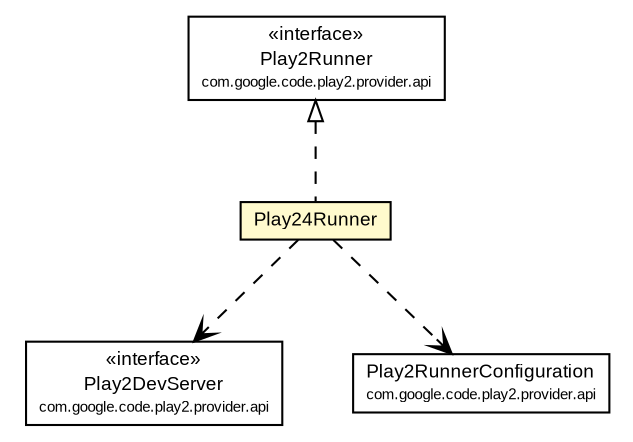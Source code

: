 #!/usr/local/bin/dot
#
# Class diagram 
# Generated by UMLGraph version R5_6-24-gf6e263 (http://www.umlgraph.org/)
#

digraph G {
	edge [fontname="arial",fontsize=10,labelfontname="arial",labelfontsize=10];
	node [fontname="arial",fontsize=10,shape=plaintext];
	nodesep=0.25;
	ranksep=0.5;
	// com.google.code.play2.provider.play24.Play24Runner
	c434 [label=<<table title="com.google.code.play2.provider.play24.Play24Runner" border="0" cellborder="1" cellspacing="0" cellpadding="2" port="p" bgcolor="lemonChiffon" href="./Play24Runner.html">
		<tr><td><table border="0" cellspacing="0" cellpadding="1">
<tr><td align="center" balign="center"> Play24Runner </td></tr>
		</table></td></tr>
		</table>>, URL="./Play24Runner.html", fontname="arial", fontcolor="black", fontsize=9.0];
	//com.google.code.play2.provider.play24.Play24Runner implements com.google.code.play2.provider.api.Play2Runner
	c453:p -> c434:p [dir=back,arrowtail=empty,style=dashed];
	// com.google.code.play2.provider.play24.Play24Runner DEPEND com.google.code.play2.provider.api.Play2DevServer
	c434:p -> c455:p [taillabel="", label="", headlabel="", fontname="arial", fontcolor="black", fontsize=10.0, color="black", arrowhead=open, style=dashed];
	// com.google.code.play2.provider.play24.Play24Runner DEPEND com.google.code.play2.provider.api.Play2RunnerConfiguration
	c434:p -> c456:p [taillabel="", label="", headlabel="", fontname="arial", fontcolor="black", fontsize=10.0, color="black", arrowhead=open, style=dashed];
	// com.google.code.play2.provider.api.Play2RunnerConfiguration
	c456 [label=<<table title="com.google.code.play2.provider.api.Play2RunnerConfiguration" border="0" cellborder="1" cellspacing="0" cellpadding="2" port="p">
		<tr><td><table border="0" cellspacing="0" cellpadding="1">
<tr><td align="center" balign="center"> Play2RunnerConfiguration </td></tr>
<tr><td align="center" balign="center"><font point-size="7.0"> com.google.code.play2.provider.api </font></td></tr>
		</table></td></tr>
		</table>>, URL="null", fontname="arial", fontcolor="black", fontsize=9.0];
	// com.google.code.play2.provider.api.Play2DevServer
	c455 [label=<<table title="com.google.code.play2.provider.api.Play2DevServer" border="0" cellborder="1" cellspacing="0" cellpadding="2" port="p">
		<tr><td><table border="0" cellspacing="0" cellpadding="1">
<tr><td align="center" balign="center"> &#171;interface&#187; </td></tr>
<tr><td align="center" balign="center"> Play2DevServer </td></tr>
<tr><td align="center" balign="center"><font point-size="7.0"> com.google.code.play2.provider.api </font></td></tr>
		</table></td></tr>
		</table>>, URL="null", fontname="arial", fontcolor="black", fontsize=9.0];
	// com.google.code.play2.provider.api.Play2Runner
	c453 [label=<<table title="com.google.code.play2.provider.api.Play2Runner" border="0" cellborder="1" cellspacing="0" cellpadding="2" port="p">
		<tr><td><table border="0" cellspacing="0" cellpadding="1">
<tr><td align="center" balign="center"> &#171;interface&#187; </td></tr>
<tr><td align="center" balign="center"> Play2Runner </td></tr>
<tr><td align="center" balign="center"><font point-size="7.0"> com.google.code.play2.provider.api </font></td></tr>
		</table></td></tr>
		</table>>, URL="null", fontname="arial", fontcolor="black", fontsize=9.0];
}

